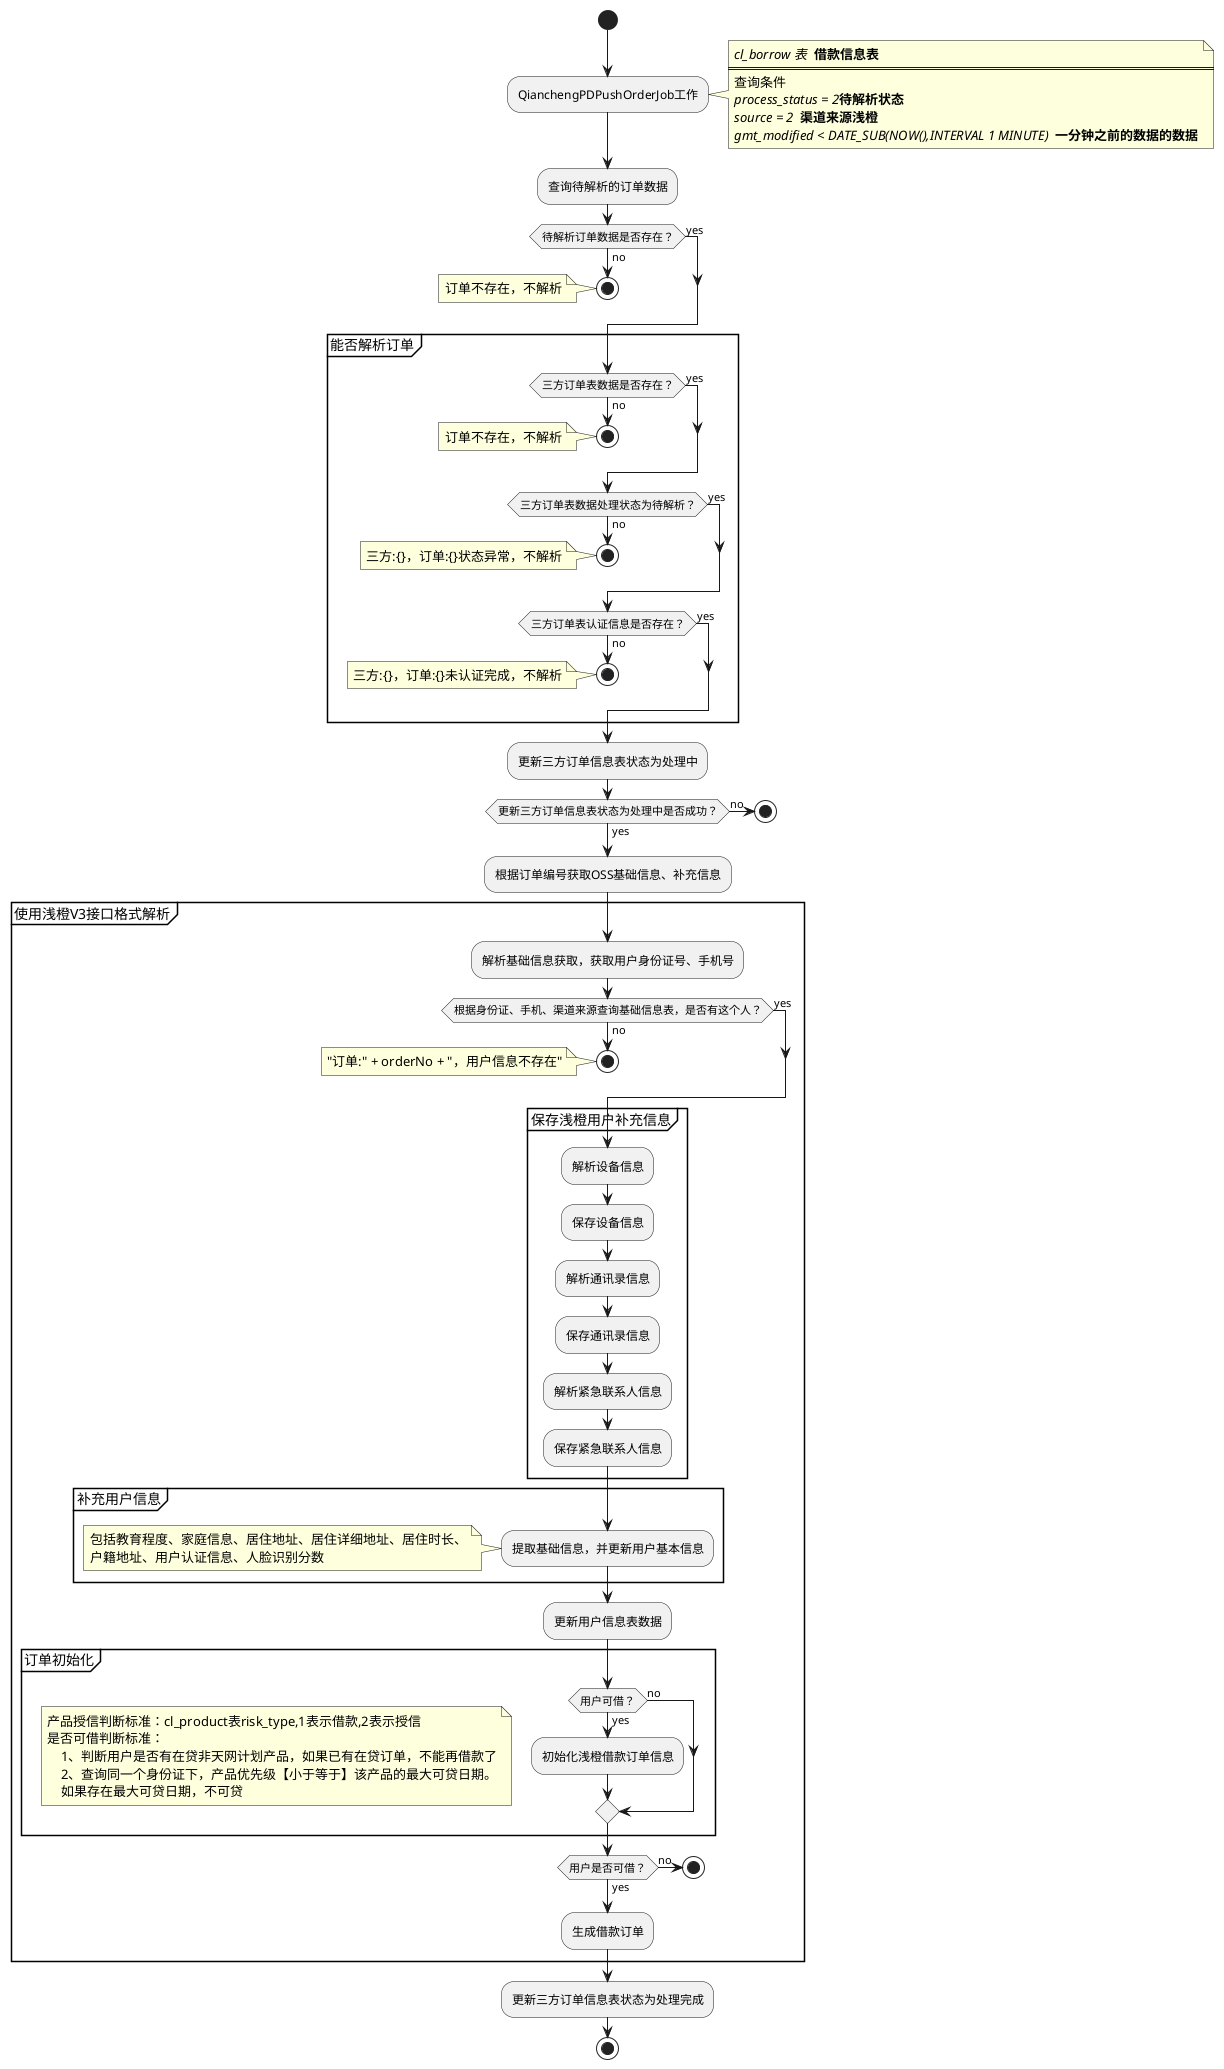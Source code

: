 @startuml
start
:QianchengPDPushOrderJob工作;
note right
  //cl_borrow 表 // <b>借款信息表</b>
  ====
  查询条件
  //process_status = 2//<b>待解析状态</b>
  //source = 2 // <b>渠道来源浅橙</b>
  //gmt_modified < DATE_SUB(NOW(),INTERVAL 1 MINUTE) // <b>一分钟之前的数据的数据</b>
end note

:查询待解析的订单数据;
if (待解析订单数据是否存在？) then (no)
    stop
    note left
    订单不存在，不解析
    end note
else (yes)
endif

partition 能否解析订单 {
    if (三方订单表数据是否存在？) then (no)
        stop
        note left
        订单不存在，不解析
        end note
    else (yes)
    endif

    if (三方订单表数据处理状态为待解析？) then (no)
        stop
        note left
        三方:{}，订单:{}状态异常，不解析
        end note
    else (yes)
    endif

    if (三方订单表认证信息是否存在？) then (no)
        stop
        note left
        三方:{}，订单:{}未认证完成，不解析
        end note
    else (yes)
    endif
}

:更新三方订单信息表状态为处理中;

if (更新三方订单信息表状态为处理中是否成功？) then (no)
    stop
else (yes)
endif

:根据订单编号获取OSS基础信息、补充信息;

partition 使用浅橙V3接口格式解析 {
    :解析基础信息获取，获取用户身份证号、手机号;

    if (根据身份证、手机、渠道来源查询基础信息表，是否有这个人？) then (no)
        stop
        note left
        "订单:" + orderNo + "，用户信息不存在"
        end note
    else(yes)
    endif

    partition 保存浅橙用户补充信息 {
        :解析设备信息;
        :保存设备信息;
        :解析通讯录信息;
        :保存通讯录信息;
        :解析紧急联系人信息;
        :保存紧急联系人信息;
    }
    partition 补充用户信息 {
        :提取基础信息，并更新用户基本信息;
        note left
        包括教育程度、家庭信息、居住地址、居住详细地址、居住时长、
        户籍地址、用户认证信息、人脸识别分数
        end note
    }

    :更新用户信息表数据;

    partition 订单初始化 {
            note left
            产品授信判断标准：cl_product表risk_type,1表示借款,2表示授信
            是否可借判断标准：
                1、判断用户是否有在贷非天网计划产品，如果已有在贷订单，不能再借款了
                2、查询同一个身份证下，产品优先级【小于等于】该产品的最大可贷日期。
                如果存在最大可贷日期，不可贷
            end note

            if (用户可借？) then (yes)

                :初始化浅橙借款订单信息;

            else (no)
            endif
    }
    if (用户是否可借？) then (no)
        stop
    else (yes)
    endif

    :生成借款订单;
}



:更新三方订单信息表状态为处理完成;
stop
@enduml